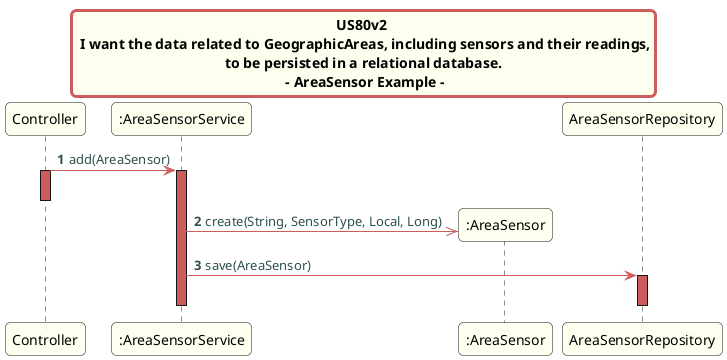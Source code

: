 @startuml
title US015v2 \n REF XML file.
skinparam titleBorderRoundCorner 10
skinparam titleBorderThickness 3
skinparam titleBorderColor indianred
skinparam titleBackgroundColor ivory
skinparam FontName quicksand

skinparam actor {
  BorderColor indianred
  }

skinparam sequence {
  LifeLineBackgroundColor indianred
  ParticipantBackgroundColor ivory
}

skinparam roundcorner 10

skinparam component {
  arrowThickness 1
  ArrowFontName Verdana
  ArrowColor indianred
  ArrowFontColor darkslategrey
}


title US80v2 \n I want the data related to GeographicAreas, including sensors and their readings,\n to be persisted in a relational database. \n - AreaSensor Example -

autonumber

Controller -> ":AreaSensorService": add(AreaSensor)
activate Controller
deactivate Controller
activate ":AreaSensorService"
create ":AreaSensor"

":AreaSensorService" ->> ":AreaSensor": create(String, SensorType, Local, Long)
":AreaSensorService" -> "AreaSensorRepository": save(AreaSensor)
activate "AreaSensorRepository"
deactivate "AreaSensorRepository"
deactivate ":AreaSensorService"


@enduml